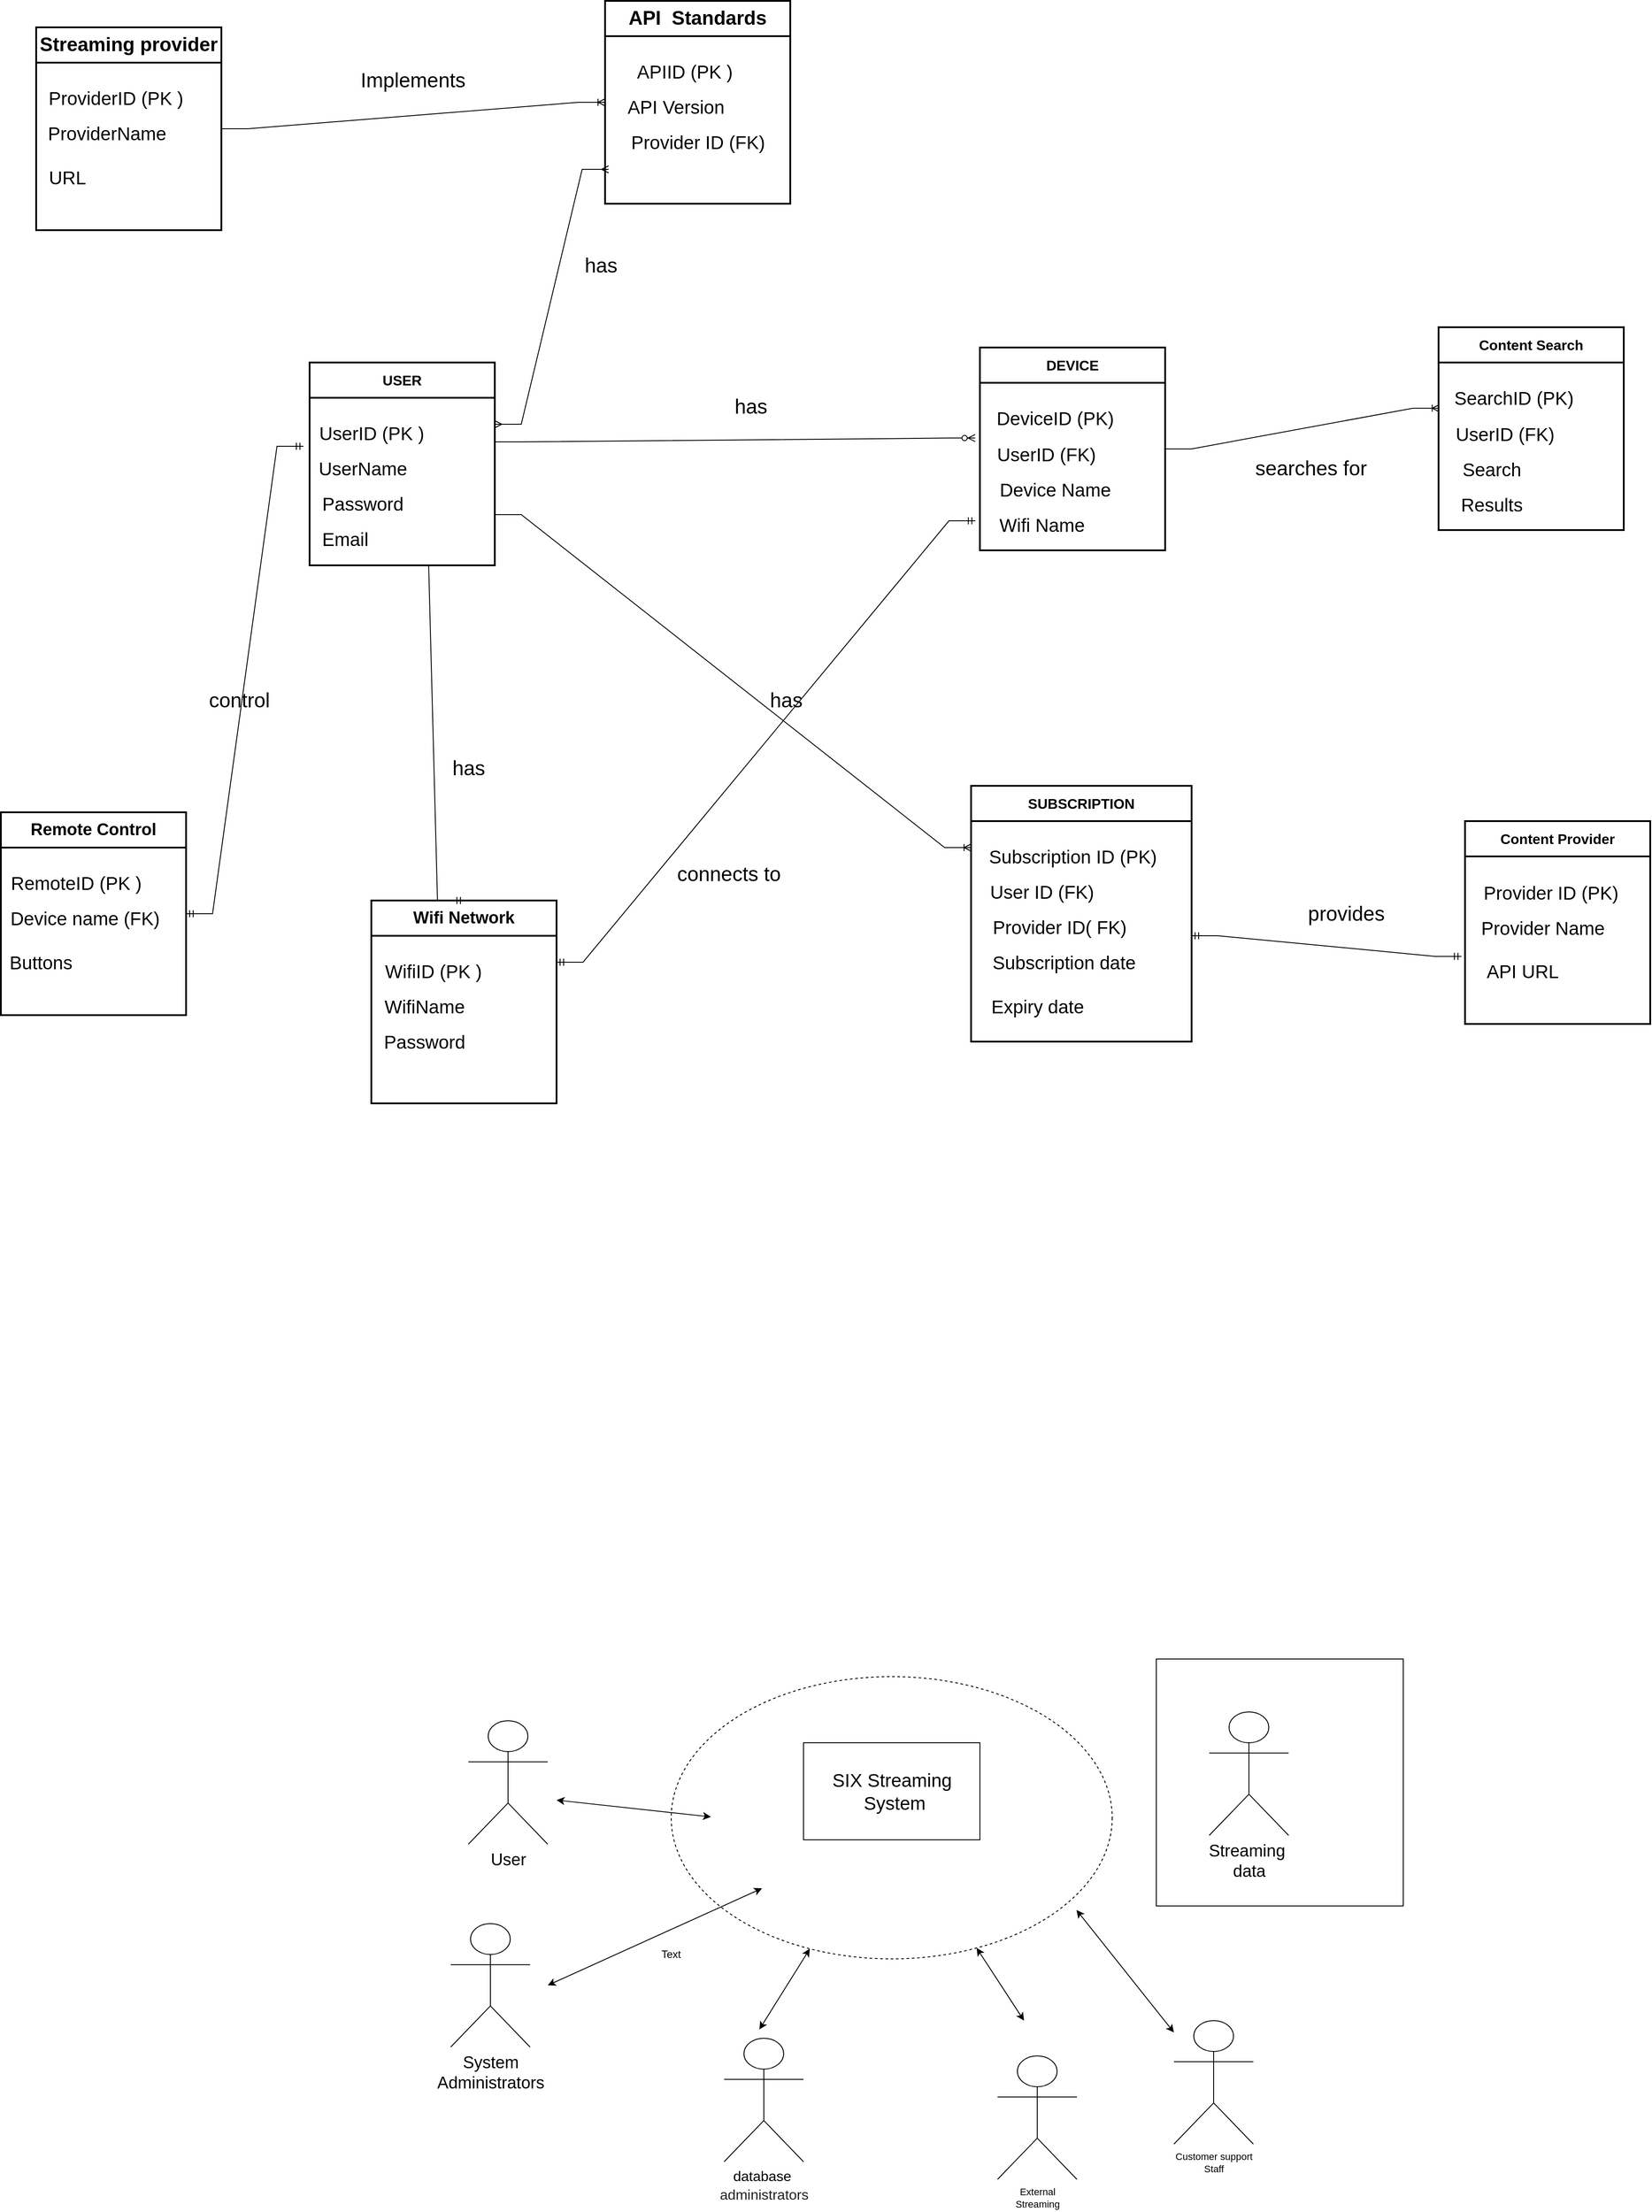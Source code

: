 <mxfile version="22.0.0" type="device">
  <diagram name="Page-1" id="nynezf40KgdhgwYhOfCN">
    <mxGraphModel dx="2600" dy="1990" grid="1" gridSize="10" guides="1" tooltips="1" connect="1" arrows="1" fold="1" page="1" pageScale="1" pageWidth="850" pageHeight="1100" math="0" shadow="0">
      <root>
        <mxCell id="0" />
        <mxCell id="1" parent="0" />
        <mxCell id="E8g6-MnHNmLL_-XOcsVW-1" value="&lt;font style=&quot;font-size: 16px;&quot;&gt;USER&lt;/font&gt;" style="swimlane;whiteSpace=wrap;html=1;startSize=40;strokeWidth=2;" parent="1" vertex="1">
          <mxGeometry x="-20" y="-90" width="210" height="230" as="geometry" />
        </mxCell>
        <mxCell id="w6-lN7jZAqUXAz0Pc5bC-7" value="&lt;font style=&quot;font-size: 21px;&quot;&gt;UserID (PK )&lt;/font&gt;" style="text;html=1;align=center;verticalAlign=middle;resizable=0;points=[];autosize=1;strokeColor=none;fillColor=none;" parent="E8g6-MnHNmLL_-XOcsVW-1" vertex="1">
          <mxGeometry y="60" width="140" height="40" as="geometry" />
        </mxCell>
        <mxCell id="w6-lN7jZAqUXAz0Pc5bC-11" value="&lt;font style=&quot;font-size: 21px;&quot;&gt;UserName&lt;/font&gt;" style="text;html=1;align=center;verticalAlign=middle;resizable=0;points=[];autosize=1;strokeColor=none;fillColor=none;" parent="E8g6-MnHNmLL_-XOcsVW-1" vertex="1">
          <mxGeometry y="100" width="120" height="40" as="geometry" />
        </mxCell>
        <mxCell id="w6-lN7jZAqUXAz0Pc5bC-12" value="&lt;span style=&quot;font-size: 21px;&quot;&gt;Password&lt;/span&gt;" style="text;html=1;align=center;verticalAlign=middle;resizable=0;points=[];autosize=1;strokeColor=none;fillColor=none;" parent="E8g6-MnHNmLL_-XOcsVW-1" vertex="1">
          <mxGeometry y="140" width="120" height="40" as="geometry" />
        </mxCell>
        <mxCell id="w6-lN7jZAqUXAz0Pc5bC-13" value="&lt;span style=&quot;font-size: 21px;&quot;&gt;Email&lt;/span&gt;" style="text;html=1;align=center;verticalAlign=middle;resizable=0;points=[];autosize=1;strokeColor=none;fillColor=none;" parent="E8g6-MnHNmLL_-XOcsVW-1" vertex="1">
          <mxGeometry y="180" width="80" height="40" as="geometry" />
        </mxCell>
        <mxCell id="w6-lN7jZAqUXAz0Pc5bC-9" value="&lt;font style=&quot;font-size: 16px;&quot;&gt;DEVICE&lt;/font&gt;" style="swimlane;whiteSpace=wrap;html=1;startSize=40;strokeWidth=2;" parent="1" vertex="1">
          <mxGeometry x="740" y="-107" width="210" height="230" as="geometry" />
        </mxCell>
        <mxCell id="w6-lN7jZAqUXAz0Pc5bC-10" value="&lt;font style=&quot;font-size: 21px;&quot;&gt;DeviceID (PK)&lt;/font&gt;" style="text;html=1;align=center;verticalAlign=middle;resizable=0;points=[];autosize=1;strokeColor=none;fillColor=none;" parent="w6-lN7jZAqUXAz0Pc5bC-9" vertex="1">
          <mxGeometry x="5" y="60" width="160" height="40" as="geometry" />
        </mxCell>
        <mxCell id="w6-lN7jZAqUXAz0Pc5bC-14" value="&lt;font style=&quot;font-size: 21px;&quot;&gt;UserID (FK)&lt;/font&gt;" style="text;html=1;align=center;verticalAlign=middle;resizable=0;points=[];autosize=1;strokeColor=none;fillColor=none;" parent="w6-lN7jZAqUXAz0Pc5bC-9" vertex="1">
          <mxGeometry x="5" y="101" width="140" height="40" as="geometry" />
        </mxCell>
        <mxCell id="w6-lN7jZAqUXAz0Pc5bC-15" value="&lt;span style=&quot;font-size: 21px;&quot;&gt;Device Name&lt;/span&gt;" style="text;html=1;align=center;verticalAlign=middle;resizable=0;points=[];autosize=1;strokeColor=none;fillColor=none;" parent="w6-lN7jZAqUXAz0Pc5bC-9" vertex="1">
          <mxGeometry x="10" y="141" width="150" height="40" as="geometry" />
        </mxCell>
        <mxCell id="w6-lN7jZAqUXAz0Pc5bC-16" value="&lt;span style=&quot;font-size: 21px;&quot;&gt;Wifi Name&lt;/span&gt;" style="text;html=1;align=center;verticalAlign=middle;resizable=0;points=[];autosize=1;strokeColor=none;fillColor=none;" parent="w6-lN7jZAqUXAz0Pc5bC-9" vertex="1">
          <mxGeometry x="10" y="181" width="120" height="40" as="geometry" />
        </mxCell>
        <mxCell id="w6-lN7jZAqUXAz0Pc5bC-23" value="&lt;span style=&quot;font-size: 16px;&quot;&gt;SUBSCRIPTION&lt;/span&gt;" style="swimlane;whiteSpace=wrap;html=1;startSize=40;strokeWidth=2;" parent="1" vertex="1">
          <mxGeometry x="730" y="390" width="250" height="290" as="geometry" />
        </mxCell>
        <mxCell id="w6-lN7jZAqUXAz0Pc5bC-24" value="&lt;font style=&quot;font-size: 21px;&quot;&gt;Subscription ID (PK)&lt;/font&gt;" style="text;html=1;align=center;verticalAlign=middle;resizable=0;points=[];autosize=1;strokeColor=none;fillColor=none;" parent="w6-lN7jZAqUXAz0Pc5bC-23" vertex="1">
          <mxGeometry x="10" y="60" width="210" height="40" as="geometry" />
        </mxCell>
        <mxCell id="w6-lN7jZAqUXAz0Pc5bC-25" value="&lt;span style=&quot;font-size: 21px;&quot;&gt;User ID (FK)&lt;/span&gt;" style="text;html=1;align=center;verticalAlign=middle;resizable=0;points=[];autosize=1;strokeColor=none;fillColor=none;" parent="w6-lN7jZAqUXAz0Pc5bC-23" vertex="1">
          <mxGeometry x="10" y="100" width="140" height="40" as="geometry" />
        </mxCell>
        <mxCell id="w6-lN7jZAqUXAz0Pc5bC-26" value="&lt;span style=&quot;font-size: 21px;&quot;&gt;Provider ID( FK)&lt;/span&gt;" style="text;html=1;align=center;verticalAlign=middle;resizable=0;points=[];autosize=1;strokeColor=none;fillColor=none;" parent="w6-lN7jZAqUXAz0Pc5bC-23" vertex="1">
          <mxGeometry x="10" y="140" width="180" height="40" as="geometry" />
        </mxCell>
        <mxCell id="w6-lN7jZAqUXAz0Pc5bC-27" value="&lt;span style=&quot;font-size: 21px;&quot;&gt;Subscription date&lt;/span&gt;" style="text;html=1;align=center;verticalAlign=middle;resizable=0;points=[];autosize=1;strokeColor=none;fillColor=none;" parent="w6-lN7jZAqUXAz0Pc5bC-23" vertex="1">
          <mxGeometry x="10" y="180" width="190" height="40" as="geometry" />
        </mxCell>
        <mxCell id="w6-lN7jZAqUXAz0Pc5bC-28" value="&lt;span style=&quot;font-size: 21px;&quot;&gt;Expiry date&lt;/span&gt;" style="text;html=1;align=center;verticalAlign=middle;resizable=0;points=[];autosize=1;strokeColor=none;fillColor=none;" parent="w6-lN7jZAqUXAz0Pc5bC-23" vertex="1">
          <mxGeometry x="10" y="230" width="130" height="40" as="geometry" />
        </mxCell>
        <mxCell id="w6-lN7jZAqUXAz0Pc5bC-44" value="&lt;span style=&quot;font-size: 16px;&quot;&gt;Content Provider&lt;/span&gt;" style="swimlane;whiteSpace=wrap;html=1;startSize=40;strokeWidth=2;" parent="1" vertex="1">
          <mxGeometry x="1290" y="430" width="210" height="230" as="geometry" />
        </mxCell>
        <mxCell id="w6-lN7jZAqUXAz0Pc5bC-45" value="&lt;span style=&quot;font-size: 21px;&quot;&gt;Provider ID (PK)&amp;nbsp;&lt;/span&gt;" style="text;html=1;align=center;verticalAlign=middle;resizable=0;points=[];autosize=1;strokeColor=none;fillColor=none;" parent="w6-lN7jZAqUXAz0Pc5bC-44" vertex="1">
          <mxGeometry x="10" y="61" width="180" height="40" as="geometry" />
        </mxCell>
        <mxCell id="w6-lN7jZAqUXAz0Pc5bC-46" value="&lt;font style=&quot;font-size: 21px;&quot;&gt;&amp;nbsp;Provider Name&lt;/font&gt;" style="text;html=1;align=center;verticalAlign=middle;resizable=0;points=[];autosize=1;strokeColor=none;fillColor=none;" parent="w6-lN7jZAqUXAz0Pc5bC-44" vertex="1">
          <mxGeometry y="101" width="170" height="40" as="geometry" />
        </mxCell>
        <mxCell id="w6-lN7jZAqUXAz0Pc5bC-47" value="&lt;span style=&quot;font-size: 21px;&quot;&gt;API URL&lt;/span&gt;" style="text;html=1;align=center;verticalAlign=middle;resizable=0;points=[];autosize=1;strokeColor=none;fillColor=none;" parent="w6-lN7jZAqUXAz0Pc5bC-44" vertex="1">
          <mxGeometry x="10" y="150" width="110" height="40" as="geometry" />
        </mxCell>
        <mxCell id="w6-lN7jZAqUXAz0Pc5bC-54" value="" style="edgeStyle=entityRelationEdgeStyle;fontSize=12;html=1;endArrow=ERzeroToMany;endFill=1;rounded=0;entryX=-0.074;entryY=0.042;entryDx=0;entryDy=0;entryPerimeter=0;" parent="1" target="w6-lN7jZAqUXAz0Pc5bC-14" edge="1">
          <mxGeometry width="100" height="100" relative="1" as="geometry">
            <mxPoint x="190" as="sourcePoint" />
            <mxPoint x="410" y="410" as="targetPoint" />
          </mxGeometry>
        </mxCell>
        <mxCell id="w6-lN7jZAqUXAz0Pc5bC-55" value="" style="edgeStyle=entityRelationEdgeStyle;fontSize=12;html=1;endArrow=ERmandOne;startArrow=ERmandOne;rounded=0;entryX=-0.127;entryY=0.083;entryDx=0;entryDy=0;entryPerimeter=0;" parent="1" target="w6-lN7jZAqUXAz0Pc5bC-47" edge="1">
          <mxGeometry width="100" height="100" relative="1" as="geometry">
            <mxPoint x="980" y="560" as="sourcePoint" />
            <mxPoint x="410" y="410" as="targetPoint" />
          </mxGeometry>
        </mxCell>
        <mxCell id="w6-lN7jZAqUXAz0Pc5bC-57" value="" style="edgeStyle=entityRelationEdgeStyle;fontSize=12;html=1;endArrow=ERoneToMany;rounded=0;exitX=1;exitY=0.75;exitDx=0;exitDy=0;" parent="1" edge="1" source="E8g6-MnHNmLL_-XOcsVW-1">
          <mxGeometry width="100" height="100" relative="1" as="geometry">
            <mxPoint x="200" y="120" as="sourcePoint" />
            <mxPoint x="730" y="460" as="targetPoint" />
          </mxGeometry>
        </mxCell>
        <mxCell id="w6-lN7jZAqUXAz0Pc5bC-58" value="&lt;font style=&quot;font-size: 23px;&quot;&gt;has&lt;/font&gt;" style="text;html=1;align=center;verticalAlign=middle;resizable=0;points=[];autosize=1;strokeColor=none;fillColor=none;" parent="1" vertex="1">
          <mxGeometry x="450" y="-60" width="60" height="40" as="geometry" />
        </mxCell>
        <mxCell id="o1QO_N19_uJZKmOy-yTO-1" value="&lt;font style=&quot;font-size: 19px;&quot;&gt;Wifi Network&lt;/font&gt;" style="swimlane;whiteSpace=wrap;html=1;startSize=40;strokeWidth=2;" vertex="1" parent="1">
          <mxGeometry x="50" y="520" width="210" height="230" as="geometry" />
        </mxCell>
        <mxCell id="o1QO_N19_uJZKmOy-yTO-2" value="&lt;font style=&quot;font-size: 21px;&quot;&gt;WifiID (PK )&lt;/font&gt;" style="text;html=1;align=center;verticalAlign=middle;resizable=0;points=[];autosize=1;strokeColor=none;fillColor=none;" vertex="1" parent="o1QO_N19_uJZKmOy-yTO-1">
          <mxGeometry x="5" y="60" width="130" height="40" as="geometry" />
        </mxCell>
        <mxCell id="o1QO_N19_uJZKmOy-yTO-3" value="&lt;span style=&quot;font-size: 21px;&quot;&gt;WifiName&lt;/span&gt;" style="text;html=1;align=center;verticalAlign=middle;resizable=0;points=[];autosize=1;strokeColor=none;fillColor=none;" vertex="1" parent="o1QO_N19_uJZKmOy-yTO-1">
          <mxGeometry x="5" y="100" width="110" height="40" as="geometry" />
        </mxCell>
        <mxCell id="o1QO_N19_uJZKmOy-yTO-4" value="&lt;span style=&quot;font-size: 21px;&quot;&gt;Password&lt;/span&gt;" style="text;html=1;align=center;verticalAlign=middle;resizable=0;points=[];autosize=1;strokeColor=none;fillColor=none;" vertex="1" parent="o1QO_N19_uJZKmOy-yTO-1">
          <mxGeometry y="140" width="120" height="40" as="geometry" />
        </mxCell>
        <mxCell id="o1QO_N19_uJZKmOy-yTO-8" value="" style="edgeStyle=entityRelationEdgeStyle;fontSize=12;html=1;endArrow=ERmandOne;rounded=0;entryX=0.5;entryY=0;entryDx=0;entryDy=0;exitX=0.5;exitY=1;exitDx=0;exitDy=0;" edge="1" parent="1" source="E8g6-MnHNmLL_-XOcsVW-1" target="o1QO_N19_uJZKmOy-yTO-1">
          <mxGeometry width="100" height="100" relative="1" as="geometry">
            <mxPoint x="160" y="310" as="sourcePoint" />
            <mxPoint x="860" y="500" as="targetPoint" />
            <Array as="points">
              <mxPoint x="370" y="520" />
            </Array>
          </mxGeometry>
        </mxCell>
        <mxCell id="o1QO_N19_uJZKmOy-yTO-9" value="&lt;font style=&quot;font-size: 23px;&quot;&gt;has&lt;/font&gt;" style="text;html=1;align=center;verticalAlign=middle;resizable=0;points=[];autosize=1;strokeColor=none;fillColor=none;" vertex="1" parent="1">
          <mxGeometry x="130" y="350" width="60" height="40" as="geometry" />
        </mxCell>
        <mxCell id="o1QO_N19_uJZKmOy-yTO-10" value="&lt;font style=&quot;font-size: 23px;&quot;&gt;has&lt;/font&gt;" style="text;html=1;align=center;verticalAlign=middle;resizable=0;points=[];autosize=1;strokeColor=none;fillColor=none;" vertex="1" parent="1">
          <mxGeometry x="490" y="273" width="60" height="40" as="geometry" />
        </mxCell>
        <mxCell id="o1QO_N19_uJZKmOy-yTO-12" value="&lt;span style=&quot;font-size: 23px;&quot;&gt;provides&lt;/span&gt;" style="text;html=1;align=center;verticalAlign=middle;resizable=0;points=[];autosize=1;strokeColor=none;fillColor=none;" vertex="1" parent="1">
          <mxGeometry x="1100" y="515" width="110" height="40" as="geometry" />
        </mxCell>
        <mxCell id="o1QO_N19_uJZKmOy-yTO-13" value="&lt;font style=&quot;font-size: 19px;&quot;&gt;Remote Control&lt;/font&gt;" style="swimlane;whiteSpace=wrap;html=1;startSize=40;strokeWidth=2;" vertex="1" parent="1">
          <mxGeometry x="-370" y="420" width="210" height="230" as="geometry" />
        </mxCell>
        <mxCell id="o1QO_N19_uJZKmOy-yTO-14" value="&lt;font style=&quot;font-size: 21px;&quot;&gt;RemoteID (PK )&lt;/font&gt;" style="text;html=1;align=center;verticalAlign=middle;resizable=0;points=[];autosize=1;strokeColor=none;fillColor=none;" vertex="1" parent="o1QO_N19_uJZKmOy-yTO-13">
          <mxGeometry y="60" width="170" height="40" as="geometry" />
        </mxCell>
        <mxCell id="o1QO_N19_uJZKmOy-yTO-15" value="&lt;font style=&quot;font-size: 21px;&quot;&gt;Device name (FK)&lt;/font&gt;" style="text;html=1;align=center;verticalAlign=middle;resizable=0;points=[];autosize=1;strokeColor=none;fillColor=none;" vertex="1" parent="o1QO_N19_uJZKmOy-yTO-13">
          <mxGeometry y="100" width="190" height="40" as="geometry" />
        </mxCell>
        <mxCell id="o1QO_N19_uJZKmOy-yTO-16" value="&lt;span style=&quot;font-size: 21px;&quot;&gt;Buttons&lt;/span&gt;" style="text;html=1;align=center;verticalAlign=middle;resizable=0;points=[];autosize=1;strokeColor=none;fillColor=none;" vertex="1" parent="o1QO_N19_uJZKmOy-yTO-13">
          <mxGeometry y="150" width="90" height="40" as="geometry" />
        </mxCell>
        <mxCell id="o1QO_N19_uJZKmOy-yTO-18" value="" style="edgeStyle=entityRelationEdgeStyle;fontSize=12;html=1;endArrow=ERmandOne;startArrow=ERmandOne;rounded=0;exitX=1;exitY=0.5;exitDx=0;exitDy=0;entryX=-0.058;entryY=-0.125;entryDx=0;entryDy=0;entryPerimeter=0;" edge="1" parent="1" source="o1QO_N19_uJZKmOy-yTO-13" target="w6-lN7jZAqUXAz0Pc5bC-11">
          <mxGeometry width="100" height="100" relative="1" as="geometry">
            <mxPoint x="570" y="650" as="sourcePoint" />
            <mxPoint x="670" y="550" as="targetPoint" />
            <Array as="points">
              <mxPoint x="30" y="110" />
            </Array>
          </mxGeometry>
        </mxCell>
        <mxCell id="o1QO_N19_uJZKmOy-yTO-20" value="&lt;span style=&quot;font-size: 23px;&quot;&gt;control&lt;/span&gt;" style="text;html=1;align=center;verticalAlign=middle;resizable=0;points=[];autosize=1;strokeColor=none;fillColor=none;" vertex="1" parent="1">
          <mxGeometry x="-145" y="273" width="90" height="40" as="geometry" />
        </mxCell>
        <mxCell id="o1QO_N19_uJZKmOy-yTO-23" value="&lt;span style=&quot;font-size: 16px;&quot;&gt;Content Search&lt;/span&gt;" style="swimlane;whiteSpace=wrap;html=1;startSize=40;strokeWidth=2;" vertex="1" parent="1">
          <mxGeometry x="1260" y="-130" width="210" height="230" as="geometry" />
        </mxCell>
        <mxCell id="o1QO_N19_uJZKmOy-yTO-24" value="&lt;font style=&quot;font-size: 21px;&quot;&gt;SearchID (PK)&lt;/font&gt;" style="text;html=1;align=center;verticalAlign=middle;resizable=0;points=[];autosize=1;strokeColor=none;fillColor=none;" vertex="1" parent="o1QO_N19_uJZKmOy-yTO-23">
          <mxGeometry x="5" y="60" width="160" height="40" as="geometry" />
        </mxCell>
        <mxCell id="o1QO_N19_uJZKmOy-yTO-25" value="&lt;font style=&quot;font-size: 21px;&quot;&gt;UserID (FK)&lt;/font&gt;" style="text;html=1;align=center;verticalAlign=middle;resizable=0;points=[];autosize=1;strokeColor=none;fillColor=none;" vertex="1" parent="o1QO_N19_uJZKmOy-yTO-23">
          <mxGeometry x="5" y="101" width="140" height="40" as="geometry" />
        </mxCell>
        <mxCell id="o1QO_N19_uJZKmOy-yTO-26" value="&lt;span style=&quot;font-size: 21px;&quot;&gt;Search&lt;/span&gt;" style="text;html=1;align=center;verticalAlign=middle;resizable=0;points=[];autosize=1;strokeColor=none;fillColor=none;" vertex="1" parent="o1QO_N19_uJZKmOy-yTO-23">
          <mxGeometry x="15" y="141" width="90" height="40" as="geometry" />
        </mxCell>
        <mxCell id="o1QO_N19_uJZKmOy-yTO-27" value="&lt;span style=&quot;font-size: 21px;&quot;&gt;Results&lt;/span&gt;" style="text;html=1;align=center;verticalAlign=middle;resizable=0;points=[];autosize=1;strokeColor=none;fillColor=none;" vertex="1" parent="o1QO_N19_uJZKmOy-yTO-23">
          <mxGeometry x="15" y="181" width="90" height="40" as="geometry" />
        </mxCell>
        <mxCell id="o1QO_N19_uJZKmOy-yTO-30" value="" style="edgeStyle=entityRelationEdgeStyle;fontSize=12;html=1;endArrow=ERoneToMany;rounded=0;entryX=-0.03;entryY=-0.228;entryDx=0;entryDy=0;entryPerimeter=0;exitX=1;exitY=0.5;exitDx=0;exitDy=0;" edge="1" parent="1" source="w6-lN7jZAqUXAz0Pc5bC-9" target="o1QO_N19_uJZKmOy-yTO-25">
          <mxGeometry width="100" height="100" relative="1" as="geometry">
            <mxPoint x="560" y="610" as="sourcePoint" />
            <mxPoint x="660" y="510" as="targetPoint" />
          </mxGeometry>
        </mxCell>
        <mxCell id="o1QO_N19_uJZKmOy-yTO-31" value="&lt;font style=&quot;font-size: 23px;&quot;&gt;searches for&lt;/font&gt;" style="text;html=1;align=center;verticalAlign=middle;resizable=0;points=[];autosize=1;strokeColor=none;fillColor=none;" vertex="1" parent="1">
          <mxGeometry x="1040" y="10" width="150" height="40" as="geometry" />
        </mxCell>
        <mxCell id="o1QO_N19_uJZKmOy-yTO-35" value="" style="edgeStyle=entityRelationEdgeStyle;fontSize=12;html=1;endArrow=ERmandOne;startArrow=ERmandOne;rounded=0;entryX=-0.126;entryY=0.389;entryDx=0;entryDy=0;entryPerimeter=0;" edge="1" parent="1" target="w6-lN7jZAqUXAz0Pc5bC-16">
          <mxGeometry width="100" height="100" relative="1" as="geometry">
            <mxPoint x="260" y="590" as="sourcePoint" />
            <mxPoint x="650" y="340" as="targetPoint" />
          </mxGeometry>
        </mxCell>
        <mxCell id="o1QO_N19_uJZKmOy-yTO-37" value="&lt;font style=&quot;font-size: 23px;&quot;&gt;connects to&lt;/font&gt;" style="text;html=1;align=center;verticalAlign=middle;resizable=0;points=[];autosize=1;strokeColor=none;fillColor=none;" vertex="1" parent="1">
          <mxGeometry x="385" y="470" width="140" height="40" as="geometry" />
        </mxCell>
        <mxCell id="o1QO_N19_uJZKmOy-yTO-38" value="&lt;font style=&quot;font-size: 22px;&quot;&gt;Streaming provider&lt;/font&gt;" style="swimlane;whiteSpace=wrap;html=1;startSize=40;strokeWidth=2;" vertex="1" parent="1">
          <mxGeometry x="-330" y="-470" width="210" height="230" as="geometry" />
        </mxCell>
        <mxCell id="o1QO_N19_uJZKmOy-yTO-39" value="&lt;font style=&quot;font-size: 21px;&quot;&gt;ProviderID (PK )&lt;/font&gt;" style="text;html=1;align=center;verticalAlign=middle;resizable=0;points=[];autosize=1;strokeColor=none;fillColor=none;" vertex="1" parent="o1QO_N19_uJZKmOy-yTO-38">
          <mxGeometry y="60" width="180" height="40" as="geometry" />
        </mxCell>
        <mxCell id="o1QO_N19_uJZKmOy-yTO-40" value="&lt;font style=&quot;font-size: 21px;&quot;&gt;ProviderName&lt;/font&gt;" style="text;html=1;align=center;verticalAlign=middle;resizable=0;points=[];autosize=1;strokeColor=none;fillColor=none;" vertex="1" parent="o1QO_N19_uJZKmOy-yTO-38">
          <mxGeometry y="100" width="160" height="40" as="geometry" />
        </mxCell>
        <mxCell id="o1QO_N19_uJZKmOy-yTO-42" value="&lt;span style=&quot;font-size: 21px;&quot;&gt;URL&lt;/span&gt;" style="text;html=1;align=center;verticalAlign=middle;resizable=0;points=[];autosize=1;strokeColor=none;fillColor=none;" vertex="1" parent="o1QO_N19_uJZKmOy-yTO-38">
          <mxGeometry y="150" width="70" height="40" as="geometry" />
        </mxCell>
        <mxCell id="o1QO_N19_uJZKmOy-yTO-43" value="&lt;span style=&quot;font-size: 22px;&quot;&gt;API&amp;nbsp; Standards&lt;/span&gt;" style="swimlane;whiteSpace=wrap;html=1;startSize=40;strokeWidth=2;" vertex="1" parent="1">
          <mxGeometry x="315" y="-500" width="210" height="230" as="geometry" />
        </mxCell>
        <mxCell id="o1QO_N19_uJZKmOy-yTO-44" value="&lt;font style=&quot;font-size: 21px;&quot;&gt;APIID (PK )&lt;/font&gt;" style="text;html=1;align=center;verticalAlign=middle;resizable=0;points=[];autosize=1;strokeColor=none;fillColor=none;" vertex="1" parent="o1QO_N19_uJZKmOy-yTO-43">
          <mxGeometry x="25" y="60" width="130" height="40" as="geometry" />
        </mxCell>
        <mxCell id="o1QO_N19_uJZKmOy-yTO-45" value="&lt;span style=&quot;font-size: 21px;&quot;&gt;API Version&lt;/span&gt;" style="text;html=1;align=center;verticalAlign=middle;resizable=0;points=[];autosize=1;strokeColor=none;fillColor=none;" vertex="1" parent="o1QO_N19_uJZKmOy-yTO-43">
          <mxGeometry x="15" y="100" width="130" height="40" as="geometry" />
        </mxCell>
        <mxCell id="o1QO_N19_uJZKmOy-yTO-46" value="&lt;span style=&quot;font-size: 21px;&quot;&gt;Provider ID (FK)&lt;/span&gt;" style="text;html=1;align=center;verticalAlign=middle;resizable=0;points=[];autosize=1;strokeColor=none;fillColor=none;" vertex="1" parent="o1QO_N19_uJZKmOy-yTO-43">
          <mxGeometry x="15" y="140" width="180" height="40" as="geometry" />
        </mxCell>
        <mxCell id="o1QO_N19_uJZKmOy-yTO-47" value="" style="edgeStyle=entityRelationEdgeStyle;fontSize=12;html=1;endArrow=ERoneToMany;rounded=0;exitX=1;exitY=0.5;exitDx=0;exitDy=0;entryX=0;entryY=0.5;entryDx=0;entryDy=0;" edge="1" parent="1" source="o1QO_N19_uJZKmOy-yTO-38" target="o1QO_N19_uJZKmOy-yTO-43">
          <mxGeometry width="100" height="100" relative="1" as="geometry">
            <mxPoint x="770" y="60" as="sourcePoint" />
            <mxPoint x="870" y="-40" as="targetPoint" />
            <Array as="points">
              <mxPoint x="310" y="-420" />
            </Array>
          </mxGeometry>
        </mxCell>
        <mxCell id="o1QO_N19_uJZKmOy-yTO-48" value="&lt;span style=&quot;font-size: 23px;&quot;&gt;Implements&amp;nbsp;&lt;/span&gt;" style="text;html=1;align=center;verticalAlign=middle;resizable=0;points=[];autosize=1;strokeColor=none;fillColor=none;" vertex="1" parent="1">
          <mxGeometry x="25" y="-430" width="150" height="40" as="geometry" />
        </mxCell>
        <mxCell id="o1QO_N19_uJZKmOy-yTO-49" value="" style="edgeStyle=entityRelationEdgeStyle;fontSize=12;html=1;endArrow=ERmany;startArrow=ERmany;rounded=0;entryX=-0.061;entryY=1.275;entryDx=0;entryDy=0;entryPerimeter=0;" edge="1" parent="1" target="o1QO_N19_uJZKmOy-yTO-46">
          <mxGeometry width="100" height="100" relative="1" as="geometry">
            <mxPoint x="190" y="-20" as="sourcePoint" />
            <mxPoint x="870" y="-40" as="targetPoint" />
            <Array as="points">
              <mxPoint x="390" y="-320" />
            </Array>
          </mxGeometry>
        </mxCell>
        <mxCell id="o1QO_N19_uJZKmOy-yTO-50" value="&lt;font style=&quot;font-size: 23px;&quot;&gt;has&lt;/font&gt;" style="text;html=1;align=center;verticalAlign=middle;resizable=0;points=[];autosize=1;strokeColor=none;fillColor=none;" vertex="1" parent="1">
          <mxGeometry x="280" y="-220" width="60" height="40" as="geometry" />
        </mxCell>
        <mxCell id="o1QO_N19_uJZKmOy-yTO-51" value="" style="ellipse;whiteSpace=wrap;html=1;align=center;dashed=1;" vertex="1" parent="1">
          <mxGeometry x="390" y="1400" width="500" height="320" as="geometry" />
        </mxCell>
        <mxCell id="o1QO_N19_uJZKmOy-yTO-52" value="&lt;font style=&quot;font-size: 16px;&quot;&gt;database&amp;nbsp;&lt;br&gt;&lt;span style=&quot;color: rgb(32, 33, 36); font-family: &amp;quot;Google Sans&amp;quot;, Roboto-medium, arial, sans-serif-medium, sans-serif; text-align: left; background-color: rgb(255, 255, 255);&quot;&gt;administrators&lt;/span&gt;&lt;/font&gt;&lt;span style=&quot;font-size: 19px;&quot;&gt;&lt;br&gt;&lt;/span&gt;" style="shape=umlActor;verticalLabelPosition=bottom;verticalAlign=top;html=1;" vertex="1" parent="1">
          <mxGeometry x="450" y="1810" width="90" height="140" as="geometry" />
        </mxCell>
        <mxCell id="o1QO_N19_uJZKmOy-yTO-55" value="&lt;span style=&quot;font-size: 19px;&quot;&gt;System &lt;br&gt;Administrators&lt;br&gt;&lt;/span&gt;" style="shape=umlActor;verticalLabelPosition=bottom;verticalAlign=top;html=1;" vertex="1" parent="1">
          <mxGeometry x="140" y="1680" width="90" height="140" as="geometry" />
        </mxCell>
        <mxCell id="o1QO_N19_uJZKmOy-yTO-57" value="&lt;font style=&quot;font-size: 19px;&quot;&gt;User&lt;/font&gt;" style="shape=umlActor;verticalLabelPosition=bottom;verticalAlign=top;html=1;" vertex="1" parent="1">
          <mxGeometry x="160" y="1450" width="90" height="140" as="geometry" />
        </mxCell>
        <mxCell id="o1QO_N19_uJZKmOy-yTO-59" value="&lt;span style=&quot;font-size: 11px;&quot;&gt;Customer support&lt;br&gt;Staff&lt;br&gt;&lt;br&gt;&lt;/span&gt;" style="shape=umlActor;verticalLabelPosition=bottom;verticalAlign=top;html=1;" vertex="1" parent="1">
          <mxGeometry x="960" y="1790" width="90" height="140" as="geometry" />
        </mxCell>
        <mxCell id="o1QO_N19_uJZKmOy-yTO-60" value="&lt;span style=&quot;font-size: 11px;&quot;&gt;External &lt;br&gt;Streaming&lt;/span&gt;" style="shape=umlActor;verticalLabelPosition=bottom;verticalAlign=top;html=1;" vertex="1" parent="1">
          <mxGeometry x="760" y="1830" width="90" height="140" as="geometry" />
        </mxCell>
        <mxCell id="o1QO_N19_uJZKmOy-yTO-61" value="" style="endArrow=classic;startArrow=classic;html=1;rounded=0;" edge="1" parent="1">
          <mxGeometry width="50" height="50" relative="1" as="geometry">
            <mxPoint x="260" y="1540" as="sourcePoint" />
            <mxPoint x="435" y="1559" as="targetPoint" />
          </mxGeometry>
        </mxCell>
        <mxCell id="o1QO_N19_uJZKmOy-yTO-63" value="" style="endArrow=classic;startArrow=classic;html=1;rounded=0;" edge="1" parent="1">
          <mxGeometry width="50" height="50" relative="1" as="geometry">
            <mxPoint x="250" y="1750" as="sourcePoint" />
            <mxPoint x="492.994" y="1640.003" as="targetPoint" />
          </mxGeometry>
        </mxCell>
        <mxCell id="o1QO_N19_uJZKmOy-yTO-65" value="" style="endArrow=classic;startArrow=classic;html=1;rounded=0;" edge="1" parent="1" target="o1QO_N19_uJZKmOy-yTO-51">
          <mxGeometry width="50" height="50" relative="1" as="geometry">
            <mxPoint x="490" y="1800" as="sourcePoint" />
            <mxPoint x="502.994" y="1650.003" as="targetPoint" />
          </mxGeometry>
        </mxCell>
        <mxCell id="o1QO_N19_uJZKmOy-yTO-66" value="" style="endArrow=classic;startArrow=classic;html=1;rounded=0;" edge="1" parent="1" target="o1QO_N19_uJZKmOy-yTO-51">
          <mxGeometry width="50" height="50" relative="1" as="geometry">
            <mxPoint x="790" y="1790" as="sourcePoint" />
            <mxPoint x="502.994" y="1650.003" as="targetPoint" />
          </mxGeometry>
        </mxCell>
        <mxCell id="o1QO_N19_uJZKmOy-yTO-67" value="" style="endArrow=classic;startArrow=classic;html=1;rounded=0;entryX=0.919;entryY=0.827;entryDx=0;entryDy=0;entryPerimeter=0;" edge="1" parent="1" source="o1QO_N19_uJZKmOy-yTO-59" target="o1QO_N19_uJZKmOy-yTO-51">
          <mxGeometry width="50" height="50" relative="1" as="geometry">
            <mxPoint x="260" y="1760" as="sourcePoint" />
            <mxPoint x="502.994" y="1650.003" as="targetPoint" />
          </mxGeometry>
        </mxCell>
        <mxCell id="o1QO_N19_uJZKmOy-yTO-69" value="" style="whiteSpace=wrap;html=1;aspect=fixed;" vertex="1" parent="1">
          <mxGeometry x="940" y="1380" width="280" height="280" as="geometry" />
        </mxCell>
        <mxCell id="o1QO_N19_uJZKmOy-yTO-70" value="&lt;span style=&quot;font-size: 19px;&quot;&gt;Streaming&amp;nbsp;&lt;br&gt;data&lt;br&gt;&lt;/span&gt;" style="shape=umlActor;verticalLabelPosition=bottom;verticalAlign=top;html=1;" vertex="1" parent="1">
          <mxGeometry x="1000" y="1440" width="90" height="140" as="geometry" />
        </mxCell>
        <mxCell id="o1QO_N19_uJZKmOy-yTO-73" value="" style="rounded=0;whiteSpace=wrap;html=1;" vertex="1" parent="1">
          <mxGeometry x="540" y="1475" width="200" height="110" as="geometry" />
        </mxCell>
        <mxCell id="o1QO_N19_uJZKmOy-yTO-74" value="Text" style="text;html=1;strokeColor=none;fillColor=none;align=center;verticalAlign=middle;whiteSpace=wrap;rounded=0;" vertex="1" parent="1">
          <mxGeometry x="360" y="1700" width="60" height="30" as="geometry" />
        </mxCell>
        <mxCell id="o1QO_N19_uJZKmOy-yTO-75" value="&lt;font style=&quot;font-size: 21px;&quot;&gt;SIX Streaming&lt;br&gt;&amp;nbsp;System&lt;/font&gt;" style="text;html=1;align=center;verticalAlign=middle;resizable=0;points=[];autosize=1;strokeColor=none;fillColor=none;" vertex="1" parent="1">
          <mxGeometry x="560" y="1500" width="160" height="60" as="geometry" />
        </mxCell>
      </root>
    </mxGraphModel>
  </diagram>
</mxfile>
